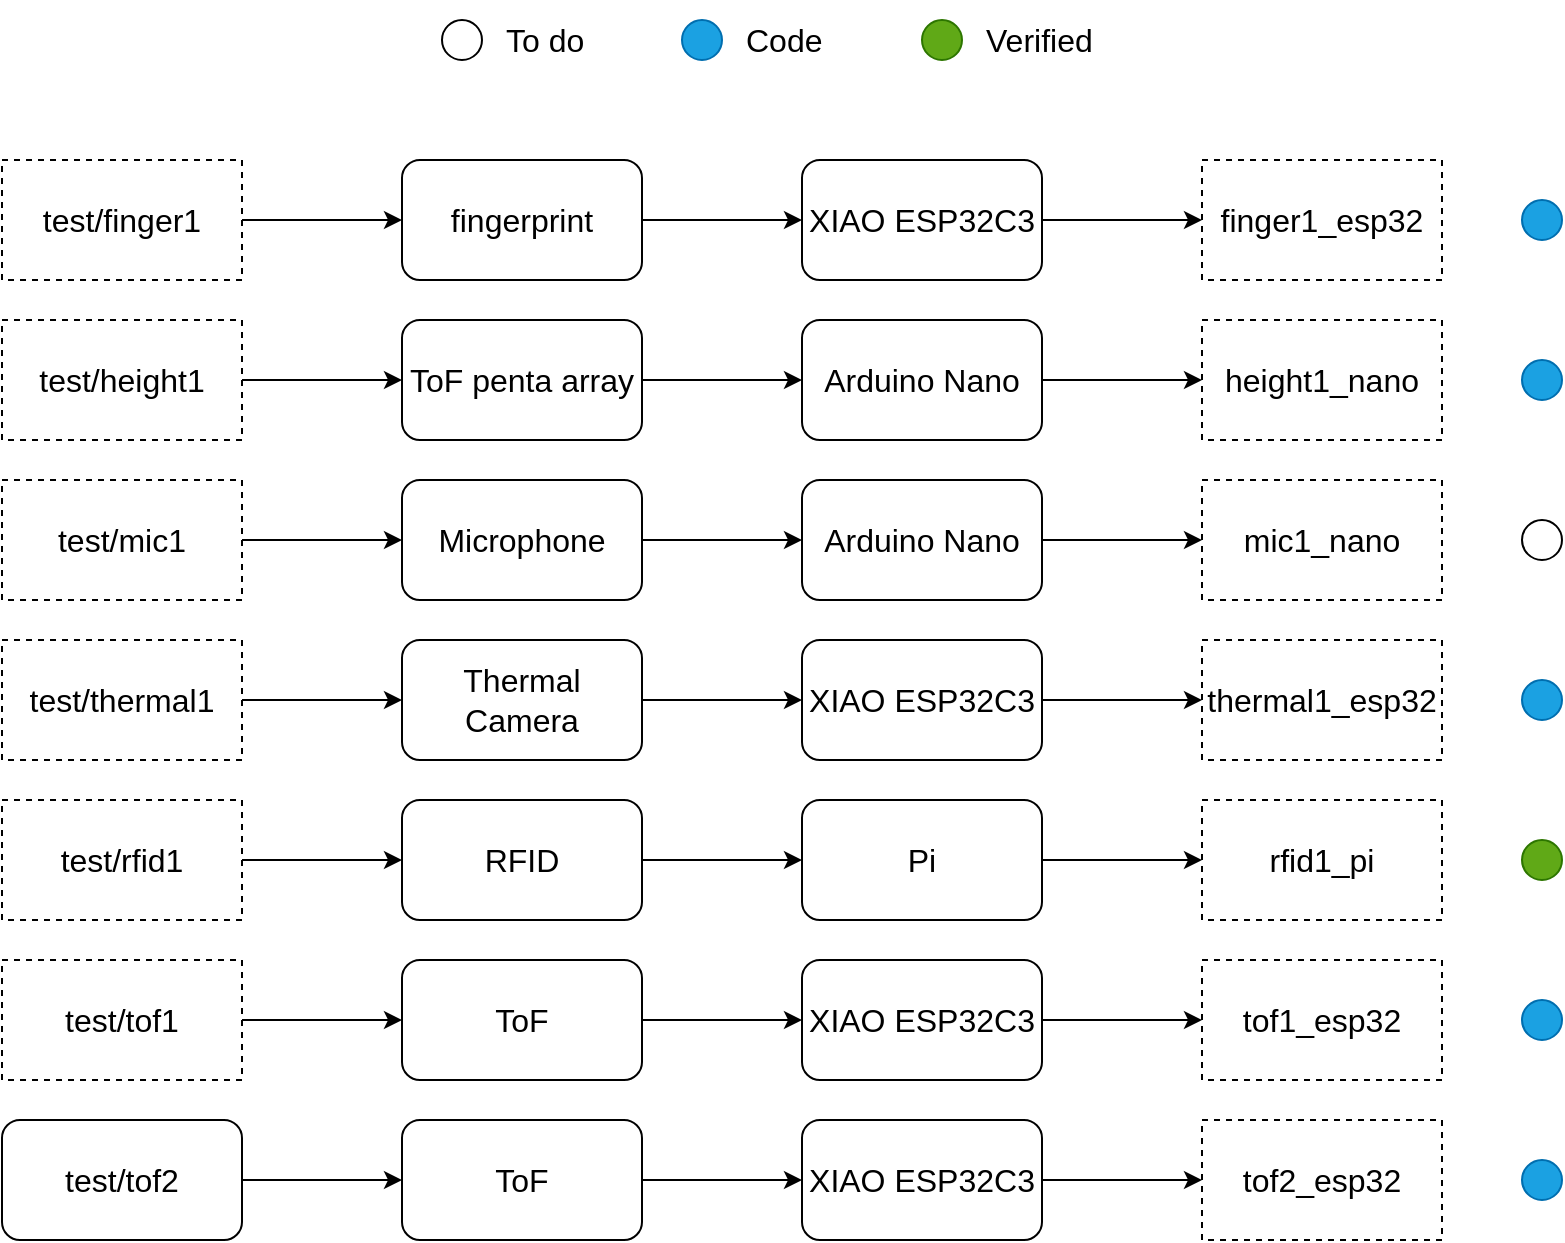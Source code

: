 <mxfile version="20.3.0" type="device"><diagram id="KD6A33hOnKHh0tPZ0QpS" name="Page-1"><mxGraphModel dx="1094" dy="758" grid="1" gridSize="10" guides="1" tooltips="1" connect="1" arrows="1" fold="1" page="1" pageScale="1" pageWidth="850" pageHeight="1100" math="0" shadow="0"><root><mxCell id="0"/><mxCell id="1" parent="0"/><mxCell id="cqa180hqLIQ2aw_EELrV-3" value="" style="edgeStyle=orthogonalEdgeStyle;rounded=0;orthogonalLoop=1;jettySize=auto;html=1;fontSize=16;" parent="1" source="cqa180hqLIQ2aw_EELrV-1" target="cqa180hqLIQ2aw_EELrV-2" edge="1"><mxGeometry relative="1" as="geometry"/></mxCell><mxCell id="cqa180hqLIQ2aw_EELrV-1" value="fingerprint" style="rounded=1;whiteSpace=wrap;html=1;fontSize=16;" parent="1" vertex="1"><mxGeometry x="200" y="160" width="120" height="60" as="geometry"/></mxCell><mxCell id="6i2Ng4-ThXqG3mX0xS2--30" value="" style="edgeStyle=orthogonalEdgeStyle;rounded=0;orthogonalLoop=1;jettySize=auto;html=1;fontSize=16;" edge="1" parent="1" source="cqa180hqLIQ2aw_EELrV-2" target="6i2Ng4-ThXqG3mX0xS2--25"><mxGeometry relative="1" as="geometry"/></mxCell><mxCell id="cqa180hqLIQ2aw_EELrV-2" value="XIAO ESP32C3" style="rounded=1;whiteSpace=wrap;html=1;fontSize=16;" parent="1" vertex="1"><mxGeometry x="400" y="160" width="120" height="60" as="geometry"/></mxCell><mxCell id="cqa180hqLIQ2aw_EELrV-6" value="" style="edgeStyle=orthogonalEdgeStyle;rounded=0;orthogonalLoop=1;jettySize=auto;html=1;fontSize=16;" parent="1" source="cqa180hqLIQ2aw_EELrV-4" target="cqa180hqLIQ2aw_EELrV-5" edge="1"><mxGeometry relative="1" as="geometry"/></mxCell><mxCell id="cqa180hqLIQ2aw_EELrV-4" value="ToF penta array" style="rounded=1;whiteSpace=wrap;html=1;fontSize=16;" parent="1" vertex="1"><mxGeometry x="200" y="240" width="120" height="60" as="geometry"/></mxCell><mxCell id="6i2Ng4-ThXqG3mX0xS2--31" value="" style="edgeStyle=orthogonalEdgeStyle;rounded=0;orthogonalLoop=1;jettySize=auto;html=1;fontSize=16;" edge="1" parent="1" source="cqa180hqLIQ2aw_EELrV-5" target="6i2Ng4-ThXqG3mX0xS2--26"><mxGeometry relative="1" as="geometry"/></mxCell><mxCell id="cqa180hqLIQ2aw_EELrV-5" value="Arduino Nano" style="rounded=1;whiteSpace=wrap;html=1;fontSize=16;" parent="1" vertex="1"><mxGeometry x="400" y="240" width="120" height="60" as="geometry"/></mxCell><mxCell id="cqa180hqLIQ2aw_EELrV-9" value="" style="edgeStyle=orthogonalEdgeStyle;rounded=0;orthogonalLoop=1;jettySize=auto;html=1;fontSize=16;" parent="1" source="cqa180hqLIQ2aw_EELrV-7" target="cqa180hqLIQ2aw_EELrV-8" edge="1"><mxGeometry relative="1" as="geometry"/></mxCell><mxCell id="cqa180hqLIQ2aw_EELrV-7" value="Microphone" style="rounded=1;whiteSpace=wrap;html=1;fontSize=16;" parent="1" vertex="1"><mxGeometry x="200" y="320" width="120" height="60" as="geometry"/></mxCell><mxCell id="6i2Ng4-ThXqG3mX0xS2--32" value="" style="edgeStyle=orthogonalEdgeStyle;rounded=0;orthogonalLoop=1;jettySize=auto;html=1;fontSize=16;" edge="1" parent="1" source="cqa180hqLIQ2aw_EELrV-8" target="6i2Ng4-ThXqG3mX0xS2--27"><mxGeometry relative="1" as="geometry"/></mxCell><mxCell id="cqa180hqLIQ2aw_EELrV-8" value="Arduino Nano" style="whiteSpace=wrap;html=1;rounded=1;fontSize=16;" parent="1" vertex="1"><mxGeometry x="400" y="320" width="120" height="60" as="geometry"/></mxCell><mxCell id="cqa180hqLIQ2aw_EELrV-12" value="" style="edgeStyle=orthogonalEdgeStyle;rounded=0;orthogonalLoop=1;jettySize=auto;html=1;fontSize=16;" parent="1" source="cqa180hqLIQ2aw_EELrV-10" target="cqa180hqLIQ2aw_EELrV-11" edge="1"><mxGeometry relative="1" as="geometry"/></mxCell><mxCell id="cqa180hqLIQ2aw_EELrV-10" value="Thermal Camera" style="rounded=1;whiteSpace=wrap;html=1;fontSize=16;" parent="1" vertex="1"><mxGeometry x="200" y="400" width="120" height="60" as="geometry"/></mxCell><mxCell id="6i2Ng4-ThXqG3mX0xS2--22" value="" style="edgeStyle=orthogonalEdgeStyle;rounded=0;orthogonalLoop=1;jettySize=auto;html=1;fontSize=16;" edge="1" parent="1" source="cqa180hqLIQ2aw_EELrV-11" target="6i2Ng4-ThXqG3mX0xS2--16"><mxGeometry relative="1" as="geometry"/></mxCell><mxCell id="cqa180hqLIQ2aw_EELrV-11" value="XIAO ESP32C3" style="whiteSpace=wrap;html=1;rounded=1;fontSize=16;" parent="1" vertex="1"><mxGeometry x="400" y="400" width="120" height="60" as="geometry"/></mxCell><mxCell id="cqa180hqLIQ2aw_EELrV-15" value="" style="edgeStyle=orthogonalEdgeStyle;rounded=0;orthogonalLoop=1;jettySize=auto;html=1;fontSize=16;" parent="1" source="cqa180hqLIQ2aw_EELrV-13" target="cqa180hqLIQ2aw_EELrV-14" edge="1"><mxGeometry relative="1" as="geometry"/></mxCell><mxCell id="cqa180hqLIQ2aw_EELrV-13" value="RFID" style="rounded=1;whiteSpace=wrap;html=1;fontSize=16;" parent="1" vertex="1"><mxGeometry x="200" y="480" width="120" height="60" as="geometry"/></mxCell><mxCell id="6i2Ng4-ThXqG3mX0xS2--23" value="" style="edgeStyle=orthogonalEdgeStyle;rounded=0;orthogonalLoop=1;jettySize=auto;html=1;fontSize=16;" edge="1" parent="1" source="cqa180hqLIQ2aw_EELrV-14" target="6i2Ng4-ThXqG3mX0xS2--17"><mxGeometry relative="1" as="geometry"/></mxCell><mxCell id="cqa180hqLIQ2aw_EELrV-14" value="Pi" style="whiteSpace=wrap;html=1;rounded=1;fontSize=16;" parent="1" vertex="1"><mxGeometry x="400" y="480" width="120" height="60" as="geometry"/></mxCell><mxCell id="cqa180hqLIQ2aw_EELrV-18" value="" style="edgeStyle=orthogonalEdgeStyle;rounded=0;orthogonalLoop=1;jettySize=auto;html=1;fontSize=16;" parent="1" source="cqa180hqLIQ2aw_EELrV-16" target="cqa180hqLIQ2aw_EELrV-17" edge="1"><mxGeometry relative="1" as="geometry"/></mxCell><mxCell id="cqa180hqLIQ2aw_EELrV-16" value="ToF" style="rounded=1;whiteSpace=wrap;html=1;fontSize=16;" parent="1" vertex="1"><mxGeometry x="200" y="560" width="120" height="60" as="geometry"/></mxCell><mxCell id="6i2Ng4-ThXqG3mX0xS2--24" value="" style="edgeStyle=orthogonalEdgeStyle;rounded=0;orthogonalLoop=1;jettySize=auto;html=1;fontSize=16;" edge="1" parent="1" source="cqa180hqLIQ2aw_EELrV-17" target="6i2Ng4-ThXqG3mX0xS2--18"><mxGeometry relative="1" as="geometry"/></mxCell><mxCell id="cqa180hqLIQ2aw_EELrV-17" value="XIAO ESP32C3" style="whiteSpace=wrap;html=1;rounded=1;fontSize=16;" parent="1" vertex="1"><mxGeometry x="400" y="560" width="120" height="60" as="geometry"/></mxCell><mxCell id="cqa180hqLIQ2aw_EELrV-21" value="" style="edgeStyle=orthogonalEdgeStyle;rounded=0;orthogonalLoop=1;jettySize=auto;html=1;" parent="1" source="cqa180hqLIQ2aw_EELrV-19" target="cqa180hqLIQ2aw_EELrV-1" edge="1"><mxGeometry relative="1" as="geometry"/></mxCell><mxCell id="cqa180hqLIQ2aw_EELrV-19" value="test/finger1" style="whiteSpace=wrap;html=1;fontSize=16;rounded=0;dashed=1;" parent="1" vertex="1"><mxGeometry y="160" width="120" height="60" as="geometry"/></mxCell><mxCell id="cqa180hqLIQ2aw_EELrV-27" value="" style="edgeStyle=orthogonalEdgeStyle;rounded=0;orthogonalLoop=1;jettySize=auto;html=1;" parent="1" source="cqa180hqLIQ2aw_EELrV-22" target="cqa180hqLIQ2aw_EELrV-4" edge="1"><mxGeometry relative="1" as="geometry"/></mxCell><mxCell id="cqa180hqLIQ2aw_EELrV-22" value="test/height1" style="whiteSpace=wrap;html=1;fontSize=16;rounded=0;dashed=1;" parent="1" vertex="1"><mxGeometry y="240" width="120" height="60" as="geometry"/></mxCell><mxCell id="cqa180hqLIQ2aw_EELrV-28" value="" style="edgeStyle=orthogonalEdgeStyle;rounded=0;orthogonalLoop=1;jettySize=auto;html=1;" parent="1" source="cqa180hqLIQ2aw_EELrV-23" target="cqa180hqLIQ2aw_EELrV-7" edge="1"><mxGeometry relative="1" as="geometry"/></mxCell><mxCell id="cqa180hqLIQ2aw_EELrV-23" value="test/mic1" style="whiteSpace=wrap;html=1;fontSize=16;rounded=0;dashed=1;" parent="1" vertex="1"><mxGeometry y="320" width="120" height="60" as="geometry"/></mxCell><mxCell id="cqa180hqLIQ2aw_EELrV-29" value="" style="edgeStyle=orthogonalEdgeStyle;rounded=0;orthogonalLoop=1;jettySize=auto;html=1;" parent="1" source="cqa180hqLIQ2aw_EELrV-24" target="cqa180hqLIQ2aw_EELrV-10" edge="1"><mxGeometry relative="1" as="geometry"/></mxCell><mxCell id="cqa180hqLIQ2aw_EELrV-24" value="test/thermal1" style="whiteSpace=wrap;html=1;fontSize=16;rounded=0;dashed=1;" parent="1" vertex="1"><mxGeometry y="400" width="120" height="60" as="geometry"/></mxCell><mxCell id="cqa180hqLIQ2aw_EELrV-30" value="" style="edgeStyle=orthogonalEdgeStyle;rounded=0;orthogonalLoop=1;jettySize=auto;html=1;" parent="1" source="cqa180hqLIQ2aw_EELrV-25" target="cqa180hqLIQ2aw_EELrV-13" edge="1"><mxGeometry relative="1" as="geometry"/></mxCell><mxCell id="cqa180hqLIQ2aw_EELrV-25" value="test/rfid1" style="whiteSpace=wrap;html=1;fontSize=16;rounded=0;dashed=1;" parent="1" vertex="1"><mxGeometry y="480" width="120" height="60" as="geometry"/></mxCell><mxCell id="cqa180hqLIQ2aw_EELrV-31" value="" style="edgeStyle=orthogonalEdgeStyle;rounded=0;orthogonalLoop=1;jettySize=auto;html=1;" parent="1" source="cqa180hqLIQ2aw_EELrV-26" target="cqa180hqLIQ2aw_EELrV-16" edge="1"><mxGeometry relative="1" as="geometry"/></mxCell><mxCell id="cqa180hqLIQ2aw_EELrV-26" value="test/tof1" style="whiteSpace=wrap;html=1;fontSize=16;rounded=0;dashed=1;" parent="1" vertex="1"><mxGeometry y="560" width="120" height="60" as="geometry"/></mxCell><mxCell id="cqa180hqLIQ2aw_EELrV-33" value="" style="ellipse;whiteSpace=wrap;html=1;aspect=fixed;fillColor=#1ba1e2;fontColor=#ffffff;strokeColor=#006EAF;" parent="1" vertex="1"><mxGeometry x="760" y="180" width="20" height="20" as="geometry"/></mxCell><mxCell id="cqa180hqLIQ2aw_EELrV-34" value="" style="ellipse;whiteSpace=wrap;html=1;aspect=fixed;fillColor=#1ba1e2;fontColor=#ffffff;strokeColor=#006EAF;" parent="1" vertex="1"><mxGeometry x="760" y="260" width="20" height="20" as="geometry"/></mxCell><mxCell id="cqa180hqLIQ2aw_EELrV-35" value="" style="ellipse;whiteSpace=wrap;html=1;aspect=fixed;" parent="1" vertex="1"><mxGeometry x="760" y="340" width="20" height="20" as="geometry"/></mxCell><mxCell id="cqa180hqLIQ2aw_EELrV-36" value="" style="ellipse;whiteSpace=wrap;html=1;aspect=fixed;fillColor=#1ba1e2;fontColor=#ffffff;strokeColor=#006EAF;" parent="1" vertex="1"><mxGeometry x="760" y="420" width="20" height="20" as="geometry"/></mxCell><mxCell id="cqa180hqLIQ2aw_EELrV-37" value="" style="ellipse;whiteSpace=wrap;html=1;aspect=fixed;fillColor=#60a917;fontColor=#ffffff;strokeColor=#2D7600;" parent="1" vertex="1"><mxGeometry x="760" y="500" width="20" height="20" as="geometry"/></mxCell><mxCell id="cqa180hqLIQ2aw_EELrV-38" value="" style="ellipse;whiteSpace=wrap;html=1;aspect=fixed;fillColor=#1ba1e2;fontColor=#ffffff;strokeColor=#006EAF;" parent="1" vertex="1"><mxGeometry x="760" y="580" width="20" height="20" as="geometry"/></mxCell><mxCell id="K-2fhQaBO9Zreb0G1oeB-1" value="" style="edgeStyle=orthogonalEdgeStyle;rounded=0;orthogonalLoop=1;jettySize=auto;html=1;fontSize=16;" parent="1" source="K-2fhQaBO9Zreb0G1oeB-2" target="K-2fhQaBO9Zreb0G1oeB-3" edge="1"><mxGeometry relative="1" as="geometry"/></mxCell><mxCell id="K-2fhQaBO9Zreb0G1oeB-2" value="ToF" style="rounded=1;whiteSpace=wrap;html=1;fontSize=16;" parent="1" vertex="1"><mxGeometry x="200" y="640" width="120" height="60" as="geometry"/></mxCell><mxCell id="6i2Ng4-ThXqG3mX0xS2--29" value="" style="edgeStyle=orthogonalEdgeStyle;rounded=0;orthogonalLoop=1;jettySize=auto;html=1;fontSize=16;" edge="1" parent="1" source="K-2fhQaBO9Zreb0G1oeB-3" target="6i2Ng4-ThXqG3mX0xS2--28"><mxGeometry relative="1" as="geometry"/></mxCell><mxCell id="K-2fhQaBO9Zreb0G1oeB-3" value="XIAO ESP32C3" style="whiteSpace=wrap;html=1;rounded=1;fontSize=16;" parent="1" vertex="1"><mxGeometry x="400" y="640" width="120" height="60" as="geometry"/></mxCell><mxCell id="K-2fhQaBO9Zreb0G1oeB-4" value="" style="edgeStyle=orthogonalEdgeStyle;rounded=0;orthogonalLoop=1;jettySize=auto;html=1;" parent="1" source="K-2fhQaBO9Zreb0G1oeB-5" target="K-2fhQaBO9Zreb0G1oeB-2" edge="1"><mxGeometry relative="1" as="geometry"/></mxCell><mxCell id="K-2fhQaBO9Zreb0G1oeB-5" value="test/tof2" style="whiteSpace=wrap;html=1;fontSize=16;rounded=1;" parent="1" vertex="1"><mxGeometry y="640" width="120" height="60" as="geometry"/></mxCell><mxCell id="6i2Ng4-ThXqG3mX0xS2--16" value="thermal1_esp32" style="rounded=0;whiteSpace=wrap;html=1;fontSize=16;dashed=1;" vertex="1" parent="1"><mxGeometry x="600" y="400" width="120" height="60" as="geometry"/></mxCell><mxCell id="6i2Ng4-ThXqG3mX0xS2--17" value="rfid1_pi" style="rounded=0;whiteSpace=wrap;html=1;fontSize=16;dashed=1;" vertex="1" parent="1"><mxGeometry x="600" y="480" width="120" height="60" as="geometry"/></mxCell><mxCell id="6i2Ng4-ThXqG3mX0xS2--18" value="tof1_esp32" style="rounded=0;whiteSpace=wrap;html=1;fontSize=16;dashed=1;" vertex="1" parent="1"><mxGeometry x="600" y="560" width="120" height="60" as="geometry"/></mxCell><mxCell id="6i2Ng4-ThXqG3mX0xS2--25" value="finger1_esp32" style="rounded=0;whiteSpace=wrap;html=1;fontSize=16;dashed=1;" vertex="1" parent="1"><mxGeometry x="600" y="160" width="120" height="60" as="geometry"/></mxCell><mxCell id="6i2Ng4-ThXqG3mX0xS2--26" value="height1_nano" style="rounded=0;whiteSpace=wrap;html=1;fontSize=16;dashed=1;" vertex="1" parent="1"><mxGeometry x="600" y="240" width="120" height="60" as="geometry"/></mxCell><mxCell id="6i2Ng4-ThXqG3mX0xS2--27" value="mic1_nano" style="rounded=0;whiteSpace=wrap;html=1;fontSize=16;dashed=1;" vertex="1" parent="1"><mxGeometry x="600" y="320" width="120" height="60" as="geometry"/></mxCell><mxCell id="6i2Ng4-ThXqG3mX0xS2--28" value="tof2_esp32" style="rounded=0;whiteSpace=wrap;html=1;fontSize=16;dashed=1;" vertex="1" parent="1"><mxGeometry x="600" y="640" width="120" height="60" as="geometry"/></mxCell><mxCell id="6i2Ng4-ThXqG3mX0xS2--33" value="" style="ellipse;whiteSpace=wrap;html=1;aspect=fixed;fillColor=#1ba1e2;fontColor=#ffffff;strokeColor=#006EAF;" vertex="1" parent="1"><mxGeometry x="760" y="660" width="20" height="20" as="geometry"/></mxCell><mxCell id="6i2Ng4-ThXqG3mX0xS2--34" value="" style="group" vertex="1" connectable="0" parent="1"><mxGeometry x="220" y="80" width="110" height="40" as="geometry"/></mxCell><mxCell id="6i2Ng4-ThXqG3mX0xS2--2" value="" style="ellipse;whiteSpace=wrap;html=1;aspect=fixed;" vertex="1" parent="6i2Ng4-ThXqG3mX0xS2--34"><mxGeometry y="10" width="20" height="20" as="geometry"/></mxCell><mxCell id="6i2Ng4-ThXqG3mX0xS2--7" value="To do" style="text;html=1;strokeColor=none;fillColor=none;align=left;verticalAlign=middle;whiteSpace=wrap;rounded=0;fontSize=16;fontStyle=0" vertex="1" parent="6i2Ng4-ThXqG3mX0xS2--34"><mxGeometry x="30" width="80" height="40" as="geometry"/></mxCell><mxCell id="6i2Ng4-ThXqG3mX0xS2--35" value="" style="group" vertex="1" connectable="0" parent="1"><mxGeometry x="340" y="80" width="110" height="40" as="geometry"/></mxCell><mxCell id="6i2Ng4-ThXqG3mX0xS2--36" value="" style="ellipse;whiteSpace=wrap;html=1;aspect=fixed;fillColor=#1ba1e2;fontColor=#ffffff;strokeColor=#006EAF;" vertex="1" parent="6i2Ng4-ThXqG3mX0xS2--35"><mxGeometry y="10" width="20" height="20" as="geometry"/></mxCell><mxCell id="6i2Ng4-ThXqG3mX0xS2--37" value="Code" style="text;html=1;strokeColor=none;fillColor=none;align=left;verticalAlign=middle;whiteSpace=wrap;rounded=0;fontSize=16;fontStyle=0" vertex="1" parent="6i2Ng4-ThXqG3mX0xS2--35"><mxGeometry x="30" width="80" height="40" as="geometry"/></mxCell><mxCell id="6i2Ng4-ThXqG3mX0xS2--38" value="" style="group" vertex="1" connectable="0" parent="1"><mxGeometry x="460" y="80" width="110" height="40" as="geometry"/></mxCell><mxCell id="6i2Ng4-ThXqG3mX0xS2--39" value="" style="ellipse;whiteSpace=wrap;html=1;aspect=fixed;fillColor=#60a917;fontColor=#ffffff;strokeColor=#2D7600;" vertex="1" parent="6i2Ng4-ThXqG3mX0xS2--38"><mxGeometry y="10" width="20" height="20" as="geometry"/></mxCell><mxCell id="6i2Ng4-ThXqG3mX0xS2--40" value="Verified" style="text;html=1;strokeColor=none;fillColor=none;align=left;verticalAlign=middle;whiteSpace=wrap;rounded=0;fontSize=16;fontStyle=0" vertex="1" parent="6i2Ng4-ThXqG3mX0xS2--38"><mxGeometry x="30" width="80" height="40" as="geometry"/></mxCell></root></mxGraphModel></diagram></mxfile>
